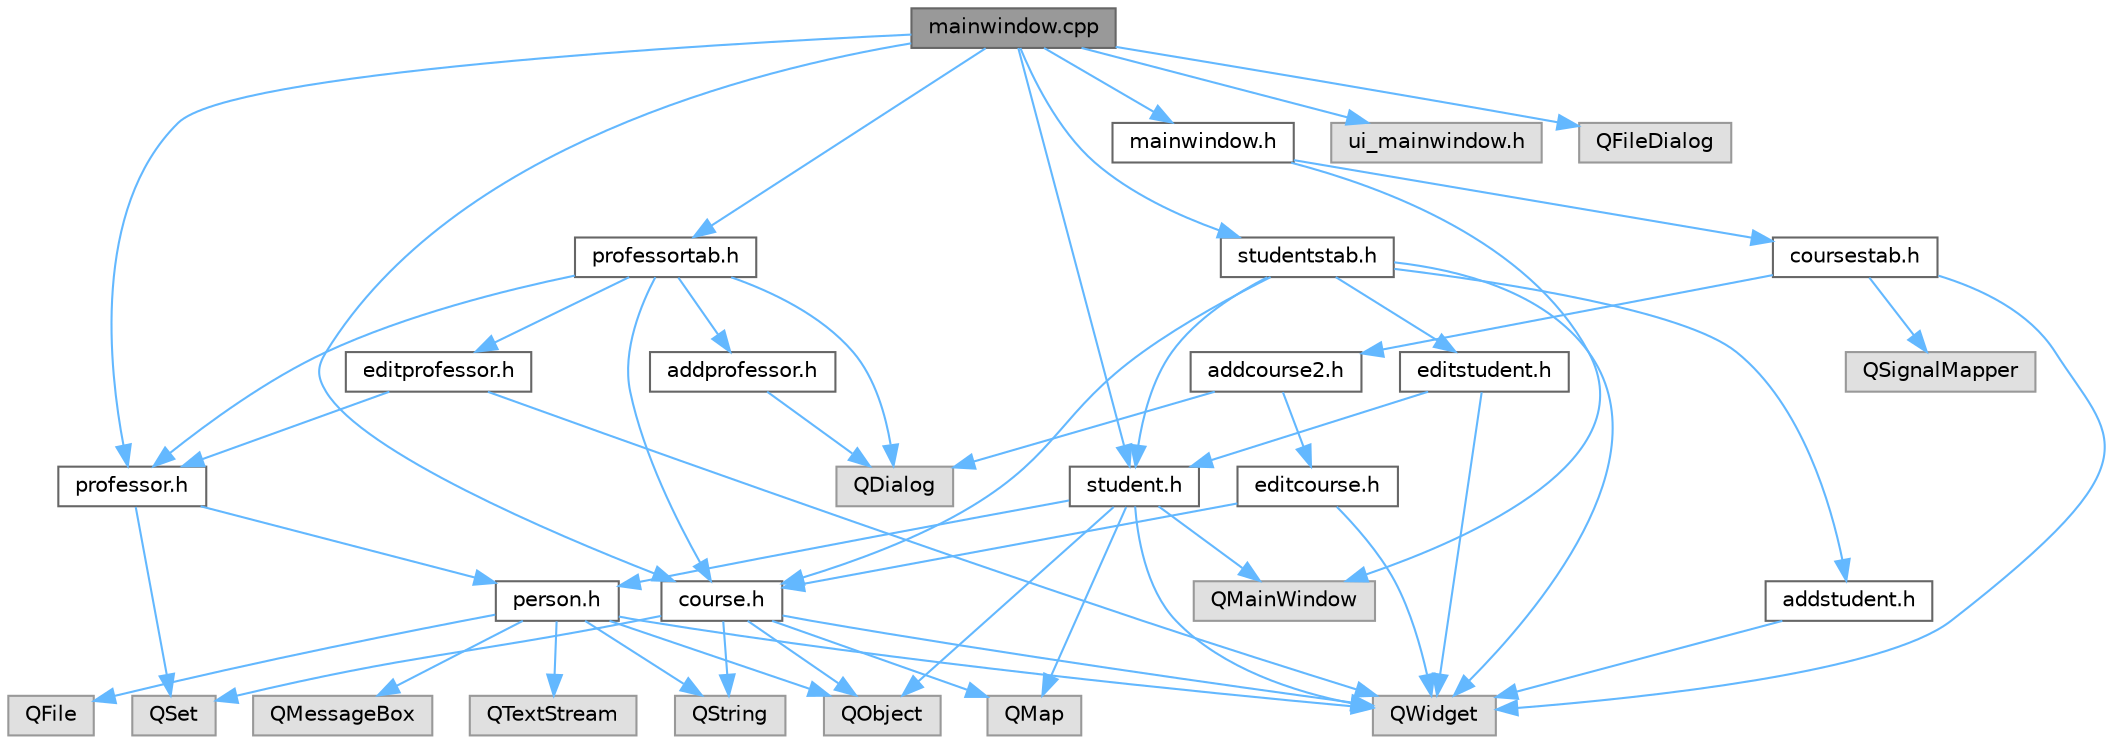 digraph "mainwindow.cpp"
{
 // LATEX_PDF_SIZE
  bgcolor="transparent";
  edge [fontname=Helvetica,fontsize=10,labelfontname=Helvetica,labelfontsize=10];
  node [fontname=Helvetica,fontsize=10,shape=box,height=0.2,width=0.4];
  Node1 [label="mainwindow.cpp",height=0.2,width=0.4,color="gray40", fillcolor="grey60", style="filled", fontcolor="black",tooltip=" "];
  Node1 -> Node2 [color="steelblue1",style="solid"];
  Node2 [label="mainwindow.h",height=0.2,width=0.4,color="grey40", fillcolor="white", style="filled",URL="$mainwindow_8h.html",tooltip=" "];
  Node2 -> Node3 [color="steelblue1",style="solid"];
  Node3 [label="coursestab.h",height=0.2,width=0.4,color="grey40", fillcolor="white", style="filled",URL="$coursestab_8h.html",tooltip=" "];
  Node3 -> Node4 [color="steelblue1",style="solid"];
  Node4 [label="addcourse2.h",height=0.2,width=0.4,color="grey40", fillcolor="white", style="filled",URL="$addcourse2_8h.html",tooltip=" "];
  Node4 -> Node5 [color="steelblue1",style="solid"];
  Node5 [label="QDialog",height=0.2,width=0.4,color="grey60", fillcolor="#E0E0E0", style="filled",tooltip=" "];
  Node4 -> Node6 [color="steelblue1",style="solid"];
  Node6 [label="editcourse.h",height=0.2,width=0.4,color="grey40", fillcolor="white", style="filled",URL="$editcourse_8h.html",tooltip=" "];
  Node6 -> Node7 [color="steelblue1",style="solid"];
  Node7 [label="course.h",height=0.2,width=0.4,color="grey40", fillcolor="white", style="filled",URL="$course_8h.html",tooltip=" "];
  Node7 -> Node8 [color="steelblue1",style="solid"];
  Node8 [label="QString",height=0.2,width=0.4,color="grey60", fillcolor="#E0E0E0", style="filled",tooltip=" "];
  Node7 -> Node9 [color="steelblue1",style="solid"];
  Node9 [label="QObject",height=0.2,width=0.4,color="grey60", fillcolor="#E0E0E0", style="filled",tooltip=" "];
  Node7 -> Node10 [color="steelblue1",style="solid"];
  Node10 [label="QWidget",height=0.2,width=0.4,color="grey60", fillcolor="#E0E0E0", style="filled",tooltip=" "];
  Node7 -> Node11 [color="steelblue1",style="solid"];
  Node11 [label="QSet",height=0.2,width=0.4,color="grey60", fillcolor="#E0E0E0", style="filled",tooltip=" "];
  Node7 -> Node12 [color="steelblue1",style="solid"];
  Node12 [label="QMap",height=0.2,width=0.4,color="grey60", fillcolor="#E0E0E0", style="filled",tooltip=" "];
  Node6 -> Node10 [color="steelblue1",style="solid"];
  Node3 -> Node10 [color="steelblue1",style="solid"];
  Node3 -> Node13 [color="steelblue1",style="solid"];
  Node13 [label="QSignalMapper",height=0.2,width=0.4,color="grey60", fillcolor="#E0E0E0", style="filled",tooltip=" "];
  Node2 -> Node14 [color="steelblue1",style="solid"];
  Node14 [label="QMainWindow",height=0.2,width=0.4,color="grey60", fillcolor="#E0E0E0", style="filled",tooltip=" "];
  Node1 -> Node15 [color="steelblue1",style="solid"];
  Node15 [label="ui_mainwindow.h",height=0.2,width=0.4,color="grey60", fillcolor="#E0E0E0", style="filled",tooltip=" "];
  Node1 -> Node16 [color="steelblue1",style="solid"];
  Node16 [label="studentstab.h",height=0.2,width=0.4,color="grey40", fillcolor="white", style="filled",URL="$studentstab_8h.html",tooltip=" "];
  Node16 -> Node17 [color="steelblue1",style="solid"];
  Node17 [label="addstudent.h",height=0.2,width=0.4,color="grey40", fillcolor="white", style="filled",URL="$addstudent_8h.html",tooltip=" "];
  Node17 -> Node10 [color="steelblue1",style="solid"];
  Node16 -> Node10 [color="steelblue1",style="solid"];
  Node16 -> Node7 [color="steelblue1",style="solid"];
  Node16 -> Node18 [color="steelblue1",style="solid"];
  Node18 [label="student.h",height=0.2,width=0.4,color="grey40", fillcolor="white", style="filled",URL="$student_8h.html",tooltip=" "];
  Node18 -> Node14 [color="steelblue1",style="solid"];
  Node18 -> Node9 [color="steelblue1",style="solid"];
  Node18 -> Node10 [color="steelblue1",style="solid"];
  Node18 -> Node12 [color="steelblue1",style="solid"];
  Node18 -> Node19 [color="steelblue1",style="solid"];
  Node19 [label="person.h",height=0.2,width=0.4,color="grey40", fillcolor="white", style="filled",URL="$person_8h.html",tooltip=" "];
  Node19 -> Node8 [color="steelblue1",style="solid"];
  Node19 -> Node9 [color="steelblue1",style="solid"];
  Node19 -> Node10 [color="steelblue1",style="solid"];
  Node19 -> Node20 [color="steelblue1",style="solid"];
  Node20 [label="QFile",height=0.2,width=0.4,color="grey60", fillcolor="#E0E0E0", style="filled",tooltip=" "];
  Node19 -> Node21 [color="steelblue1",style="solid"];
  Node21 [label="QMessageBox",height=0.2,width=0.4,color="grey60", fillcolor="#E0E0E0", style="filled",tooltip=" "];
  Node19 -> Node22 [color="steelblue1",style="solid"];
  Node22 [label="QTextStream",height=0.2,width=0.4,color="grey60", fillcolor="#E0E0E0", style="filled",tooltip=" "];
  Node16 -> Node23 [color="steelblue1",style="solid"];
  Node23 [label="editstudent.h",height=0.2,width=0.4,color="grey40", fillcolor="white", style="filled",URL="$editstudent_8h.html",tooltip=" "];
  Node23 -> Node10 [color="steelblue1",style="solid"];
  Node23 -> Node18 [color="steelblue1",style="solid"];
  Node1 -> Node24 [color="steelblue1",style="solid"];
  Node24 [label="professortab.h",height=0.2,width=0.4,color="grey40", fillcolor="white", style="filled",URL="$professortab_8h.html",tooltip=" "];
  Node24 -> Node25 [color="steelblue1",style="solid"];
  Node25 [label="addprofessor.h",height=0.2,width=0.4,color="grey40", fillcolor="white", style="filled",URL="$addprofessor_8h.html",tooltip=" "];
  Node25 -> Node5 [color="steelblue1",style="solid"];
  Node24 -> Node26 [color="steelblue1",style="solid"];
  Node26 [label="professor.h",height=0.2,width=0.4,color="grey40", fillcolor="white", style="filled",URL="$professor_8h.html",tooltip=" "];
  Node26 -> Node19 [color="steelblue1",style="solid"];
  Node26 -> Node11 [color="steelblue1",style="solid"];
  Node24 -> Node5 [color="steelblue1",style="solid"];
  Node24 -> Node7 [color="steelblue1",style="solid"];
  Node24 -> Node27 [color="steelblue1",style="solid"];
  Node27 [label="editprofessor.h",height=0.2,width=0.4,color="grey40", fillcolor="white", style="filled",URL="$editprofessor_8h.html",tooltip=" "];
  Node27 -> Node10 [color="steelblue1",style="solid"];
  Node27 -> Node26 [color="steelblue1",style="solid"];
  Node1 -> Node18 [color="steelblue1",style="solid"];
  Node1 -> Node26 [color="steelblue1",style="solid"];
  Node1 -> Node7 [color="steelblue1",style="solid"];
  Node1 -> Node28 [color="steelblue1",style="solid"];
  Node28 [label="QFileDialog",height=0.2,width=0.4,color="grey60", fillcolor="#E0E0E0", style="filled",tooltip=" "];
}
